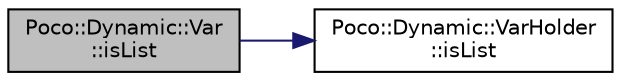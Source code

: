 digraph "Poco::Dynamic::Var::isList"
{
 // LATEX_PDF_SIZE
  edge [fontname="Helvetica",fontsize="10",labelfontname="Helvetica",labelfontsize="10"];
  node [fontname="Helvetica",fontsize="10",shape=record];
  rankdir="LR";
  Node1 [label="Poco::Dynamic::Var\l::isList",height=0.2,width=0.4,color="black", fillcolor="grey75", style="filled", fontcolor="black",tooltip="Returns true if Var represents a vector."];
  Node1 -> Node2 [color="midnightblue",fontsize="10",style="solid",fontname="Helvetica"];
  Node2 [label="Poco::Dynamic::VarHolder\l::isList",height=0.2,width=0.4,color="black", fillcolor="white", style="filled",URL="$classPoco_1_1Dynamic_1_1VarHolder.html#aac18feecbfdf0a23b435ae8e05473f85",tooltip=" "];
}
